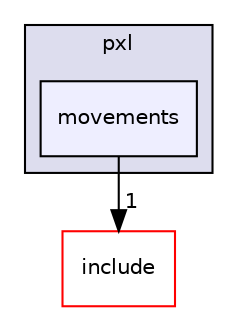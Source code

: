 digraph "src/pxl/movements" {
  compound=true
  node [ fontsize="10", fontname="Helvetica"];
  edge [ labelfontsize="10", labelfontname="Helvetica"];
  subgraph clusterdir_87a857eff530ad659c1a04633acb58d5 {
    graph [ bgcolor="#ddddee", pencolor="black", label="pxl" fontname="Helvetica", fontsize="10", URL="dir_87a857eff530ad659c1a04633acb58d5.html"]
  dir_da6b542a4b13fc055b1c444658d69961 [shape=box, label="movements", style="filled", fillcolor="#eeeeff", pencolor="black", URL="dir_da6b542a4b13fc055b1c444658d69961.html"];
  }
  dir_d44c64559bbebec7f509842c48db8b23 [shape=box label="include" fillcolor="white" style="filled" color="red" URL="dir_d44c64559bbebec7f509842c48db8b23.html"];
  dir_da6b542a4b13fc055b1c444658d69961->dir_d44c64559bbebec7f509842c48db8b23 [headlabel="1", labeldistance=1.5 headhref="dir_000008_000000.html"];
}
